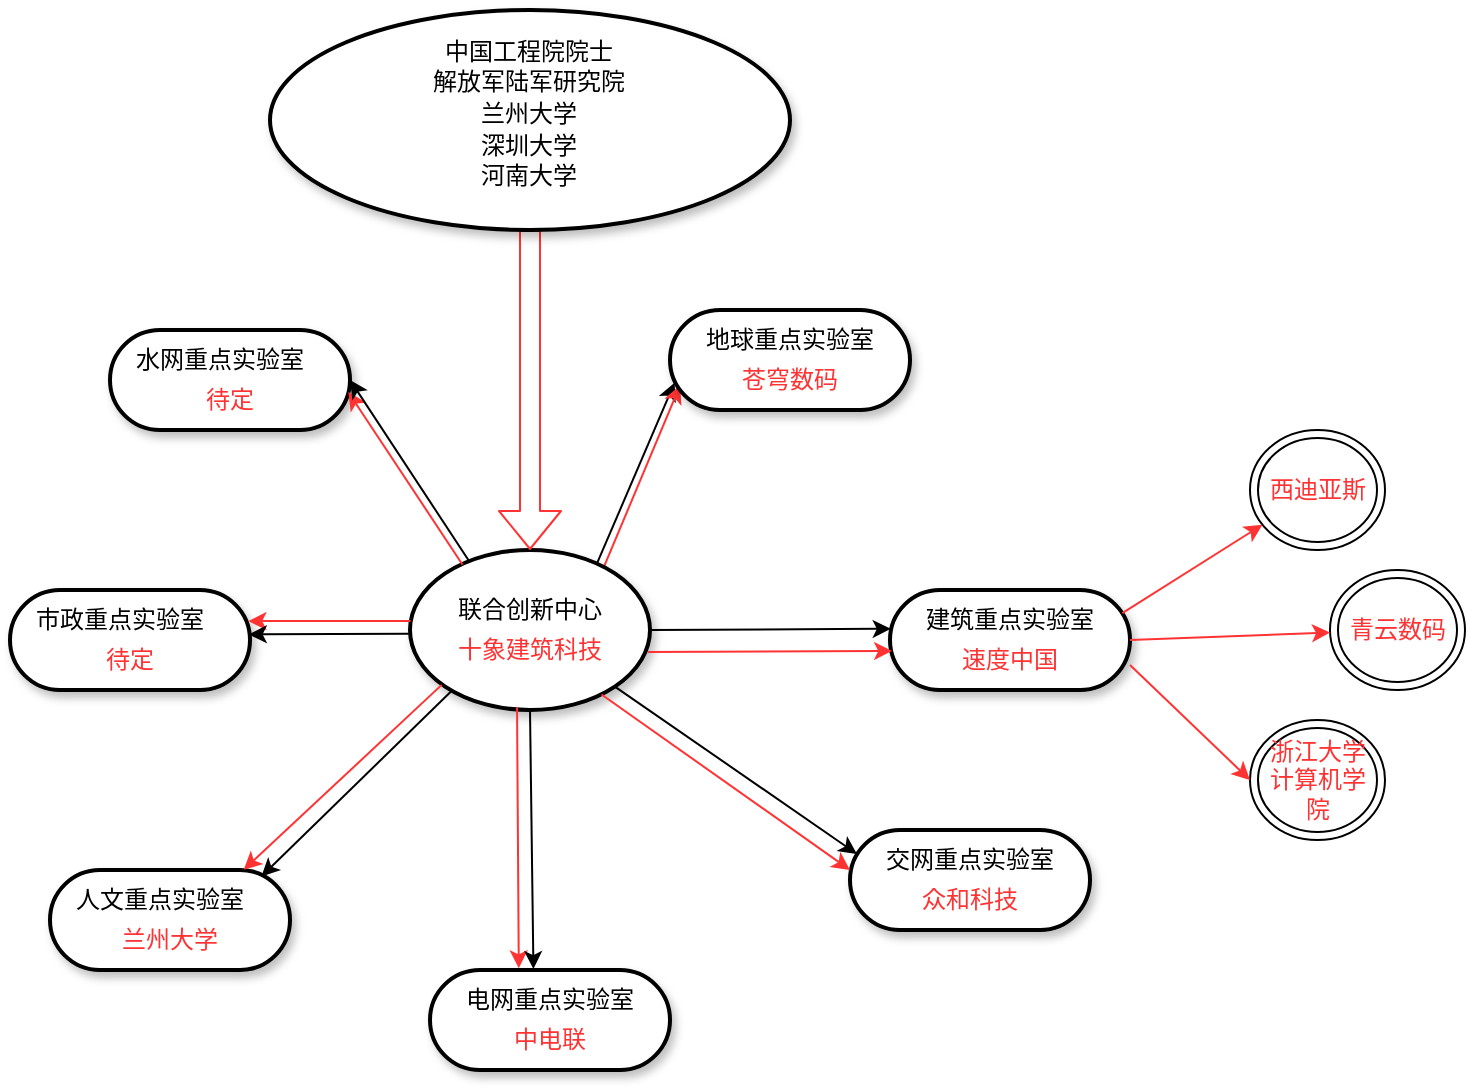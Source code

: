 <mxfile version="13.8.2" type="github">
  <diagram name="Page-1" id="ad52d381-51e7-2e0d-a935-2d0ddd2fd229">
    <mxGraphModel dx="1185" dy="661" grid="1" gridSize="10" guides="1" tooltips="1" connect="1" arrows="1" fold="1" page="1" pageScale="1" pageWidth="1100" pageHeight="850" background="#ffffff" math="0" shadow="0">
      <root>
        <mxCell id="0" />
        <mxCell id="1" parent="0" />
        <mxCell id="MTes7KhfShOdjZcSvgRo-4" value="" style="endArrow=classic;html=1;exitX=0.781;exitY=0.078;exitDx=0;exitDy=0;exitPerimeter=0;rounded=0;entryX=0.019;entryY=0.727;entryDx=0;entryDy=0;entryPerimeter=0;" edge="1" parent="1" source="2c924340bb9dbf6c-2" target="MTes7KhfShOdjZcSvgRo-6">
          <mxGeometry width="50" height="50" relative="1" as="geometry">
            <mxPoint x="570" y="335" as="sourcePoint" />
            <mxPoint x="620" y="285" as="targetPoint" />
          </mxGeometry>
        </mxCell>
        <mxCell id="MTes7KhfShOdjZcSvgRo-5" value="" style="endArrow=classic;html=1;rounded=0;fillColor=#e51400;strokeColor=#FF3333;entryX=0.042;entryY=0.753;entryDx=0;entryDy=0;entryPerimeter=0;exitX=0.808;exitY=0.106;exitDx=0;exitDy=0;exitPerimeter=0;" edge="1" parent="1" source="2c924340bb9dbf6c-2" target="MTes7KhfShOdjZcSvgRo-6">
          <mxGeometry width="50" height="50" relative="1" as="geometry">
            <mxPoint x="576" y="350" as="sourcePoint" />
            <mxPoint x="630" y="291.4" as="targetPoint" />
          </mxGeometry>
        </mxCell>
        <mxCell id="MTes7KhfShOdjZcSvgRo-9" value="" style="group" vertex="1" connectable="0" parent="1">
          <mxGeometry x="610" y="220" width="120" height="50" as="geometry" />
        </mxCell>
        <mxCell id="MTes7KhfShOdjZcSvgRo-6" value="" style="whiteSpace=wrap;html=1;rounded=1;shadow=1;comic=0;labelBackgroundColor=none;strokeWidth=2;fontFamily=Verdana;fontSize=12;align=center;arcSize=50;" vertex="1" parent="MTes7KhfShOdjZcSvgRo-9">
          <mxGeometry width="120" height="50" as="geometry" />
        </mxCell>
        <mxCell id="MTes7KhfShOdjZcSvgRo-7" value="地球重点实验室" style="text;html=1;strokeColor=none;fillColor=none;align=center;verticalAlign=middle;whiteSpace=wrap;rounded=0;" vertex="1" parent="MTes7KhfShOdjZcSvgRo-9">
          <mxGeometry x="15" y="5" width="90" height="20" as="geometry" />
        </mxCell>
        <mxCell id="MTes7KhfShOdjZcSvgRo-8" value="&lt;font color=&quot;#ff3333&quot;&gt;苍穹数码&lt;/font&gt;" style="text;html=1;strokeColor=none;fillColor=none;align=center;verticalAlign=middle;whiteSpace=wrap;rounded=0;" vertex="1" parent="MTes7KhfShOdjZcSvgRo-9">
          <mxGeometry x="20" y="25" width="80" height="20" as="geometry" />
        </mxCell>
        <mxCell id="MTes7KhfShOdjZcSvgRo-10" value="" style="group" vertex="1" connectable="0" parent="1">
          <mxGeometry x="480" y="340" width="120" height="80" as="geometry" />
        </mxCell>
        <mxCell id="2c924340bb9dbf6c-2" value="" style="ellipse;whiteSpace=wrap;html=1;rounded=1;shadow=1;comic=0;labelBackgroundColor=none;strokeWidth=2;fontFamily=Verdana;fontSize=12;align=center;" parent="MTes7KhfShOdjZcSvgRo-10" vertex="1">
          <mxGeometry width="120" height="80" as="geometry" />
        </mxCell>
        <mxCell id="MTes7KhfShOdjZcSvgRo-1" value="联合创新中心" style="text;html=1;strokeColor=none;fillColor=none;align=center;verticalAlign=middle;whiteSpace=wrap;rounded=0;" vertex="1" parent="MTes7KhfShOdjZcSvgRo-10">
          <mxGeometry x="20" y="20" width="80" height="20" as="geometry" />
        </mxCell>
        <mxCell id="MTes7KhfShOdjZcSvgRo-2" value="&lt;font color=&quot;#ff3333&quot;&gt;十象建筑科技&lt;/font&gt;" style="text;html=1;strokeColor=none;fillColor=none;align=center;verticalAlign=middle;whiteSpace=wrap;rounded=0;" vertex="1" parent="MTes7KhfShOdjZcSvgRo-10">
          <mxGeometry x="20" y="40" width="80" height="20" as="geometry" />
        </mxCell>
        <mxCell id="MTes7KhfShOdjZcSvgRo-11" value="" style="group" vertex="1" connectable="0" parent="1">
          <mxGeometry x="720" y="360" width="120" height="50" as="geometry" />
        </mxCell>
        <mxCell id="MTes7KhfShOdjZcSvgRo-12" value="" style="whiteSpace=wrap;html=1;rounded=1;shadow=1;comic=0;labelBackgroundColor=none;strokeWidth=2;fontFamily=Verdana;fontSize=12;align=center;arcSize=50;" vertex="1" parent="MTes7KhfShOdjZcSvgRo-11">
          <mxGeometry width="120" height="50" as="geometry" />
        </mxCell>
        <mxCell id="MTes7KhfShOdjZcSvgRo-13" value="建筑重点实验室" style="text;html=1;strokeColor=none;fillColor=none;align=center;verticalAlign=middle;whiteSpace=wrap;rounded=0;" vertex="1" parent="MTes7KhfShOdjZcSvgRo-11">
          <mxGeometry x="15" y="5" width="90" height="20" as="geometry" />
        </mxCell>
        <mxCell id="MTes7KhfShOdjZcSvgRo-14" value="&lt;font color=&quot;#ff3333&quot;&gt;速度中国&lt;/font&gt;" style="text;html=1;strokeColor=none;fillColor=none;align=center;verticalAlign=middle;whiteSpace=wrap;rounded=0;" vertex="1" parent="MTes7KhfShOdjZcSvgRo-11">
          <mxGeometry x="20" y="25" width="80" height="20" as="geometry" />
        </mxCell>
        <mxCell id="MTes7KhfShOdjZcSvgRo-17" value="" style="group" vertex="1" connectable="0" parent="1">
          <mxGeometry x="700" y="480" width="120" height="50" as="geometry" />
        </mxCell>
        <mxCell id="MTes7KhfShOdjZcSvgRo-18" value="" style="whiteSpace=wrap;html=1;rounded=1;shadow=1;comic=0;labelBackgroundColor=none;strokeWidth=2;fontFamily=Verdana;fontSize=12;align=center;arcSize=50;" vertex="1" parent="MTes7KhfShOdjZcSvgRo-17">
          <mxGeometry width="120" height="50" as="geometry" />
        </mxCell>
        <mxCell id="MTes7KhfShOdjZcSvgRo-19" value="交网重点实验室" style="text;html=1;strokeColor=none;fillColor=none;align=center;verticalAlign=middle;whiteSpace=wrap;rounded=0;" vertex="1" parent="MTes7KhfShOdjZcSvgRo-17">
          <mxGeometry x="15" y="5" width="90" height="20" as="geometry" />
        </mxCell>
        <mxCell id="MTes7KhfShOdjZcSvgRo-20" value="&lt;font color=&quot;#ff3333&quot;&gt;众和科技&lt;/font&gt;" style="text;html=1;strokeColor=none;fillColor=none;align=center;verticalAlign=middle;whiteSpace=wrap;rounded=0;" vertex="1" parent="MTes7KhfShOdjZcSvgRo-17">
          <mxGeometry x="20" y="25" width="80" height="20" as="geometry" />
        </mxCell>
        <mxCell id="MTes7KhfShOdjZcSvgRo-21" value="" style="endArrow=classic;html=1;exitX=1;exitY=1;exitDx=0;exitDy=0;rounded=0;entryX=0.029;entryY=0.24;entryDx=0;entryDy=0;entryPerimeter=0;" edge="1" parent="1" source="2c924340bb9dbf6c-2" target="MTes7KhfShOdjZcSvgRo-18">
          <mxGeometry width="50" height="50" relative="1" as="geometry">
            <mxPoint x="550.0" y="450.7" as="sourcePoint" />
            <mxPoint x="674.68" y="440.0" as="targetPoint" />
          </mxGeometry>
        </mxCell>
        <mxCell id="MTes7KhfShOdjZcSvgRo-22" value="" style="endArrow=classic;html=1;rounded=0;fillColor=#e51400;strokeColor=#FF3333;entryX=0;entryY=0.4;entryDx=0;entryDy=0;entryPerimeter=0;exitX=0.798;exitY=0.903;exitDx=0;exitDy=0;exitPerimeter=0;" edge="1" parent="1" source="2c924340bb9dbf6c-2" target="MTes7KhfShOdjZcSvgRo-18">
          <mxGeometry width="50" height="50" relative="1" as="geometry">
            <mxPoint x="520" y="450.89" as="sourcePoint" />
            <mxPoint x="641.44" y="440" as="targetPoint" />
          </mxGeometry>
        </mxCell>
        <mxCell id="MTes7KhfShOdjZcSvgRo-23" value="" style="group" vertex="1" connectable="0" parent="1">
          <mxGeometry x="490" y="550" width="120" height="50" as="geometry" />
        </mxCell>
        <mxCell id="MTes7KhfShOdjZcSvgRo-24" value="" style="whiteSpace=wrap;html=1;rounded=1;shadow=1;comic=0;labelBackgroundColor=none;strokeWidth=2;fontFamily=Verdana;fontSize=12;align=center;arcSize=50;" vertex="1" parent="MTes7KhfShOdjZcSvgRo-23">
          <mxGeometry width="120" height="50" as="geometry" />
        </mxCell>
        <mxCell id="MTes7KhfShOdjZcSvgRo-25" value="电网重点实验室" style="text;html=1;strokeColor=none;fillColor=none;align=center;verticalAlign=middle;whiteSpace=wrap;rounded=0;" vertex="1" parent="MTes7KhfShOdjZcSvgRo-23">
          <mxGeometry x="15" y="5" width="90" height="20" as="geometry" />
        </mxCell>
        <mxCell id="MTes7KhfShOdjZcSvgRo-26" value="&lt;font color=&quot;#ff3333&quot;&gt;中电联&lt;/font&gt;" style="text;html=1;strokeColor=none;fillColor=none;align=center;verticalAlign=middle;whiteSpace=wrap;rounded=0;" vertex="1" parent="MTes7KhfShOdjZcSvgRo-23">
          <mxGeometry x="20" y="25" width="80" height="20" as="geometry" />
        </mxCell>
        <mxCell id="MTes7KhfShOdjZcSvgRo-27" value="" style="endArrow=classic;html=1;strokeColor=#FF3333;entryX=0.37;entryY=-0.017;entryDx=0;entryDy=0;entryPerimeter=0;exitX=0.446;exitY=0.983;exitDx=0;exitDy=0;exitPerimeter=0;" edge="1" parent="1" source="2c924340bb9dbf6c-2" target="MTes7KhfShOdjZcSvgRo-24">
          <mxGeometry width="50" height="50" relative="1" as="geometry">
            <mxPoint x="500" y="490" as="sourcePoint" />
            <mxPoint x="550" y="440" as="targetPoint" />
          </mxGeometry>
        </mxCell>
        <mxCell id="MTes7KhfShOdjZcSvgRo-28" value="" style="endArrow=classic;html=1;exitX=0.5;exitY=1;exitDx=0;exitDy=0;rounded=0;entryX=0.431;entryY=-0.009;entryDx=0;entryDy=0;entryPerimeter=0;" edge="1" parent="1" source="2c924340bb9dbf6c-2" target="MTes7KhfShOdjZcSvgRo-24">
          <mxGeometry width="50" height="50" relative="1" as="geometry">
            <mxPoint x="539.996" y="446.284" as="sourcePoint" />
            <mxPoint x="661.05" y="520" as="targetPoint" />
          </mxGeometry>
        </mxCell>
        <mxCell id="MTes7KhfShOdjZcSvgRo-29" value="" style="group" vertex="1" connectable="0" parent="1">
          <mxGeometry x="300" y="500" width="120" height="50" as="geometry" />
        </mxCell>
        <mxCell id="MTes7KhfShOdjZcSvgRo-30" value="" style="whiteSpace=wrap;html=1;rounded=1;shadow=1;comic=0;labelBackgroundColor=none;strokeWidth=2;fontFamily=Verdana;fontSize=12;align=center;arcSize=50;" vertex="1" parent="MTes7KhfShOdjZcSvgRo-29">
          <mxGeometry width="120" height="50" as="geometry" />
        </mxCell>
        <mxCell id="MTes7KhfShOdjZcSvgRo-31" value="人文重点实验室" style="text;html=1;strokeColor=none;fillColor=none;align=center;verticalAlign=middle;whiteSpace=wrap;rounded=0;" vertex="1" parent="MTes7KhfShOdjZcSvgRo-29">
          <mxGeometry y="5" width="110" height="20" as="geometry" />
        </mxCell>
        <mxCell id="MTes7KhfShOdjZcSvgRo-32" value="&lt;font color=&quot;#ff3333&quot;&gt;兰州大学&lt;/font&gt;" style="text;html=1;strokeColor=none;fillColor=none;align=center;verticalAlign=middle;whiteSpace=wrap;rounded=0;" vertex="1" parent="MTes7KhfShOdjZcSvgRo-29">
          <mxGeometry x="20" y="25" width="80" height="20" as="geometry" />
        </mxCell>
        <mxCell id="MTes7KhfShOdjZcSvgRo-33" value="" style="endArrow=classic;html=1;strokeColor=#FF3333;exitX=0.132;exitY=0.843;exitDx=0;exitDy=0;entryX=0.807;entryY=-0.002;entryDx=0;entryDy=0;entryPerimeter=0;exitPerimeter=0;" edge="1" parent="1" source="2c924340bb9dbf6c-2" target="MTes7KhfShOdjZcSvgRo-30">
          <mxGeometry width="50" height="50" relative="1" as="geometry">
            <mxPoint x="400" y="470" as="sourcePoint" />
            <mxPoint x="450" y="420" as="targetPoint" />
          </mxGeometry>
        </mxCell>
        <mxCell id="MTes7KhfShOdjZcSvgRo-34" value="" style="endArrow=classic;html=1;rounded=0;exitX=0.174;exitY=0.88;exitDx=0;exitDy=0;exitPerimeter=0;entryX=0.881;entryY=0.064;entryDx=0;entryDy=0;entryPerimeter=0;" edge="1" parent="1" source="2c924340bb9dbf6c-2" target="MTes7KhfShOdjZcSvgRo-30">
          <mxGeometry width="50" height="50" relative="1" as="geometry">
            <mxPoint x="480" y="430.22" as="sourcePoint" />
            <mxPoint x="384" y="513" as="targetPoint" />
          </mxGeometry>
        </mxCell>
        <mxCell id="MTes7KhfShOdjZcSvgRo-35" value="" style="group" vertex="1" connectable="0" parent="1">
          <mxGeometry x="280" y="360" width="120" height="50" as="geometry" />
        </mxCell>
        <mxCell id="MTes7KhfShOdjZcSvgRo-36" value="" style="whiteSpace=wrap;html=1;rounded=1;shadow=1;comic=0;labelBackgroundColor=none;strokeWidth=2;fontFamily=Verdana;fontSize=12;align=center;arcSize=50;" vertex="1" parent="MTes7KhfShOdjZcSvgRo-35">
          <mxGeometry width="120" height="50" as="geometry" />
        </mxCell>
        <mxCell id="MTes7KhfShOdjZcSvgRo-37" value="市政重点实验室" style="text;html=1;strokeColor=none;fillColor=none;align=center;verticalAlign=middle;whiteSpace=wrap;rounded=0;" vertex="1" parent="MTes7KhfShOdjZcSvgRo-35">
          <mxGeometry y="5" width="110" height="20" as="geometry" />
        </mxCell>
        <mxCell id="MTes7KhfShOdjZcSvgRo-38" value="&lt;font color=&quot;#ff3333&quot;&gt;待定&lt;/font&gt;" style="text;html=1;strokeColor=none;fillColor=none;align=center;verticalAlign=middle;whiteSpace=wrap;rounded=0;" vertex="1" parent="MTes7KhfShOdjZcSvgRo-35">
          <mxGeometry x="20" y="25" width="80" height="20" as="geometry" />
        </mxCell>
        <mxCell id="MTes7KhfShOdjZcSvgRo-39" value="" style="endArrow=classic;html=1;strokeColor=#FF3333;exitX=0.002;exitY=0.444;exitDx=0;exitDy=0;entryX=0.993;entryY=0.311;entryDx=0;entryDy=0;entryPerimeter=0;exitPerimeter=0;" edge="1" parent="1" source="2c924340bb9dbf6c-2" target="MTes7KhfShOdjZcSvgRo-36">
          <mxGeometry width="50" height="50" relative="1" as="geometry">
            <mxPoint x="449.0" y="240.0" as="sourcePoint" />
            <mxPoint x="330.0" y="342.46" as="targetPoint" />
          </mxGeometry>
        </mxCell>
        <mxCell id="MTes7KhfShOdjZcSvgRo-40" value="" style="endArrow=classic;html=1;rounded=0;exitX=-0.005;exitY=0.524;exitDx=0;exitDy=0;exitPerimeter=0;entryX=0.995;entryY=0.444;entryDx=0;entryDy=0;entryPerimeter=0;" edge="1" parent="1" source="2c924340bb9dbf6c-2" target="MTes7KhfShOdjZcSvgRo-36">
          <mxGeometry width="50" height="50" relative="1" as="geometry">
            <mxPoint x="456.88" y="390" as="sourcePoint" />
            <mxPoint x="340" y="492.6" as="targetPoint" />
          </mxGeometry>
        </mxCell>
        <mxCell id="MTes7KhfShOdjZcSvgRo-41" value="" style="group" vertex="1" connectable="0" parent="1">
          <mxGeometry x="330" y="230" width="120" height="50" as="geometry" />
        </mxCell>
        <mxCell id="MTes7KhfShOdjZcSvgRo-42" value="" style="whiteSpace=wrap;html=1;rounded=1;shadow=1;comic=0;labelBackgroundColor=none;strokeWidth=2;fontFamily=Verdana;fontSize=12;align=center;arcSize=50;" vertex="1" parent="MTes7KhfShOdjZcSvgRo-41">
          <mxGeometry width="120" height="50" as="geometry" />
        </mxCell>
        <mxCell id="MTes7KhfShOdjZcSvgRo-43" value="水网重点实验室" style="text;html=1;strokeColor=none;fillColor=none;align=center;verticalAlign=middle;whiteSpace=wrap;rounded=0;" vertex="1" parent="MTes7KhfShOdjZcSvgRo-41">
          <mxGeometry y="5" width="110" height="20" as="geometry" />
        </mxCell>
        <mxCell id="MTes7KhfShOdjZcSvgRo-44" value="&lt;font color=&quot;#ff3333&quot;&gt;待定&lt;/font&gt;" style="text;html=1;strokeColor=none;fillColor=none;align=center;verticalAlign=middle;whiteSpace=wrap;rounded=0;" vertex="1" parent="MTes7KhfShOdjZcSvgRo-41">
          <mxGeometry x="20" y="25" width="80" height="20" as="geometry" />
        </mxCell>
        <mxCell id="MTes7KhfShOdjZcSvgRo-45" value="" style="endArrow=classic;html=1;strokeColor=#FF3333;entryX=0.993;entryY=0.621;entryDx=0;entryDy=0;exitX=0.219;exitY=0.092;exitDx=0;exitDy=0;exitPerimeter=0;entryPerimeter=0;" edge="1" parent="1" source="2c924340bb9dbf6c-2" target="MTes7KhfShOdjZcSvgRo-42">
          <mxGeometry width="50" height="50" relative="1" as="geometry">
            <mxPoint x="531.08" y="274.71" as="sourcePoint" />
            <mxPoint x="410.0" y="274.74" as="targetPoint" />
          </mxGeometry>
        </mxCell>
        <mxCell id="MTes7KhfShOdjZcSvgRo-46" value="" style="endArrow=classic;html=1;rounded=0;exitX=0.246;exitY=0.069;exitDx=0;exitDy=0;exitPerimeter=0;entryX=1;entryY=0.5;entryDx=0;entryDy=0;" edge="1" parent="1" source="2c924340bb9dbf6c-2" target="MTes7KhfShOdjZcSvgRo-42">
          <mxGeometry width="50" height="50" relative="1" as="geometry">
            <mxPoint x="550.0" y="254.71" as="sourcePoint" />
            <mxPoint x="430.0" y="254.99" as="targetPoint" />
          </mxGeometry>
        </mxCell>
        <mxCell id="MTes7KhfShOdjZcSvgRo-55" value="" style="shape=flexArrow;endArrow=classic;html=1;strokeColor=#FF3333;entryX=0.5;entryY=0;entryDx=0;entryDy=0;exitX=0.5;exitY=1;exitDx=0;exitDy=0;" edge="1" parent="1" source="MTes7KhfShOdjZcSvgRo-48" target="2c924340bb9dbf6c-2">
          <mxGeometry width="50" height="50" relative="1" as="geometry">
            <mxPoint x="510" y="110" as="sourcePoint" />
            <mxPoint x="560" y="60" as="targetPoint" />
          </mxGeometry>
        </mxCell>
        <mxCell id="MTes7KhfShOdjZcSvgRo-56" value="" style="group" vertex="1" connectable="0" parent="1">
          <mxGeometry x="410" y="70" width="260" height="110" as="geometry" />
        </mxCell>
        <mxCell id="MTes7KhfShOdjZcSvgRo-48" value="" style="ellipse;whiteSpace=wrap;html=1;rounded=1;shadow=1;comic=0;labelBackgroundColor=none;strokeWidth=2;fontFamily=Verdana;fontSize=12;align=center;" vertex="1" parent="MTes7KhfShOdjZcSvgRo-56">
          <mxGeometry width="260" height="110" as="geometry" />
        </mxCell>
        <mxCell id="MTes7KhfShOdjZcSvgRo-49" value="中国工程院院士" style="text;html=1;strokeColor=none;fillColor=none;align=center;verticalAlign=middle;whiteSpace=wrap;rounded=0;" vertex="1" parent="MTes7KhfShOdjZcSvgRo-56">
          <mxGeometry x="43.333" y="7" width="173.333" height="27.5" as="geometry" />
        </mxCell>
        <mxCell id="MTes7KhfShOdjZcSvgRo-51" value="解放军陆军研究院" style="text;html=1;strokeColor=none;fillColor=none;align=center;verticalAlign=middle;whiteSpace=wrap;rounded=0;" vertex="1" parent="MTes7KhfShOdjZcSvgRo-56">
          <mxGeometry x="43.003" y="21.75" width="173.333" height="27.5" as="geometry" />
        </mxCell>
        <mxCell id="MTes7KhfShOdjZcSvgRo-52" value="兰州大学" style="text;html=1;strokeColor=none;fillColor=none;align=center;verticalAlign=middle;whiteSpace=wrap;rounded=0;" vertex="1" parent="MTes7KhfShOdjZcSvgRo-56">
          <mxGeometry x="43.003" y="38.5" width="173.333" height="27.5" as="geometry" />
        </mxCell>
        <mxCell id="MTes7KhfShOdjZcSvgRo-53" value="深圳大学" style="text;html=1;strokeColor=none;fillColor=none;align=center;verticalAlign=middle;whiteSpace=wrap;rounded=0;" vertex="1" parent="MTes7KhfShOdjZcSvgRo-56">
          <mxGeometry x="43.003" y="54.25" width="173.333" height="27.5" as="geometry" />
        </mxCell>
        <mxCell id="MTes7KhfShOdjZcSvgRo-54" value="河南大学" style="text;html=1;strokeColor=none;fillColor=none;align=center;verticalAlign=middle;whiteSpace=wrap;rounded=0;" vertex="1" parent="MTes7KhfShOdjZcSvgRo-56">
          <mxGeometry x="43.003" y="69" width="173.333" height="27.5" as="geometry" />
        </mxCell>
        <mxCell id="MTes7KhfShOdjZcSvgRo-58" value="&lt;font color=&quot;#ff3333&quot;&gt;西迪亚斯&lt;/font&gt;" style="ellipse;shape=doubleEllipse;whiteSpace=wrap;html=1;rounded=1;" vertex="1" parent="1">
          <mxGeometry x="900" y="280" width="67.5" height="60" as="geometry" />
        </mxCell>
        <mxCell id="MTes7KhfShOdjZcSvgRo-61" value="" style="endArrow=classic;html=1;exitX=1;exitY=0.5;exitDx=0;exitDy=0;rounded=0;entryX=0.003;entryY=0.388;entryDx=0;entryDy=0;entryPerimeter=0;" edge="1" parent="1" source="2c924340bb9dbf6c-2" target="MTes7KhfShOdjZcSvgRo-12">
          <mxGeometry width="50" height="50" relative="1" as="geometry">
            <mxPoint x="600" y="448.6" as="sourcePoint" />
            <mxPoint x="654.2" y="390" as="targetPoint" />
          </mxGeometry>
        </mxCell>
        <mxCell id="MTes7KhfShOdjZcSvgRo-62" value="" style="endArrow=classic;html=1;rounded=0;fillColor=#e51400;strokeColor=#FF3333;exitX=0.992;exitY=0.638;exitDx=0;exitDy=0;exitPerimeter=0;entryX=0.009;entryY=0.609;entryDx=0;entryDy=0;entryPerimeter=0;" edge="1" parent="1" source="2c924340bb9dbf6c-2" target="MTes7KhfShOdjZcSvgRo-12">
          <mxGeometry width="50" height="50" relative="1" as="geometry">
            <mxPoint x="615" y="448.6" as="sourcePoint" />
            <mxPoint x="669" y="390" as="targetPoint" />
          </mxGeometry>
        </mxCell>
        <mxCell id="MTes7KhfShOdjZcSvgRo-63" value="" style="endArrow=classic;html=1;rounded=0;fillColor=#e51400;strokeColor=#FF3333;exitX=0.968;exitY=0.231;exitDx=0;exitDy=0;exitPerimeter=0;" edge="1" parent="1" source="MTes7KhfShOdjZcSvgRo-12" target="MTes7KhfShOdjZcSvgRo-58">
          <mxGeometry width="50" height="50" relative="1" as="geometry">
            <mxPoint x="870" y="425.59" as="sourcePoint" />
            <mxPoint x="992.04" y="425.0" as="targetPoint" />
          </mxGeometry>
        </mxCell>
        <mxCell id="MTes7KhfShOdjZcSvgRo-64" value="&lt;font color=&quot;#ff3333&quot;&gt;青云数码&lt;/font&gt;" style="ellipse;shape=doubleEllipse;whiteSpace=wrap;html=1;rounded=1;" vertex="1" parent="1">
          <mxGeometry x="940" y="350" width="67.5" height="60" as="geometry" />
        </mxCell>
        <mxCell id="MTes7KhfShOdjZcSvgRo-65" value="" style="endArrow=classic;html=1;rounded=0;fillColor=#e51400;strokeColor=#FF3333;exitX=1;exitY=0.5;exitDx=0;exitDy=0;" edge="1" parent="1" source="MTes7KhfShOdjZcSvgRo-12" target="MTes7KhfShOdjZcSvgRo-64">
          <mxGeometry width="50" height="50" relative="1" as="geometry">
            <mxPoint x="850" y="395" as="sourcePoint" />
            <mxPoint x="923.381" y="363.087" as="targetPoint" />
          </mxGeometry>
        </mxCell>
        <mxCell id="MTes7KhfShOdjZcSvgRo-66" value="&lt;font color=&quot;#ff3333&quot;&gt;浙江大学计算机学院&lt;/font&gt;" style="ellipse;shape=doubleEllipse;whiteSpace=wrap;html=1;rounded=1;" vertex="1" parent="1">
          <mxGeometry x="900" y="425" width="67.5" height="60" as="geometry" />
        </mxCell>
        <mxCell id="MTes7KhfShOdjZcSvgRo-67" value="" style="endArrow=classic;html=1;rounded=0;fillColor=#e51400;strokeColor=#FF3333;exitX=1;exitY=0.75;exitDx=0;exitDy=0;entryX=0;entryY=0.5;entryDx=0;entryDy=0;" edge="1" parent="1" source="MTes7KhfShOdjZcSvgRo-12" target="MTes7KhfShOdjZcSvgRo-66">
          <mxGeometry width="50" height="50" relative="1" as="geometry">
            <mxPoint x="840" y="408" as="sourcePoint" />
            <mxPoint x="911.144" y="425.254" as="targetPoint" />
          </mxGeometry>
        </mxCell>
      </root>
    </mxGraphModel>
  </diagram>
</mxfile>
